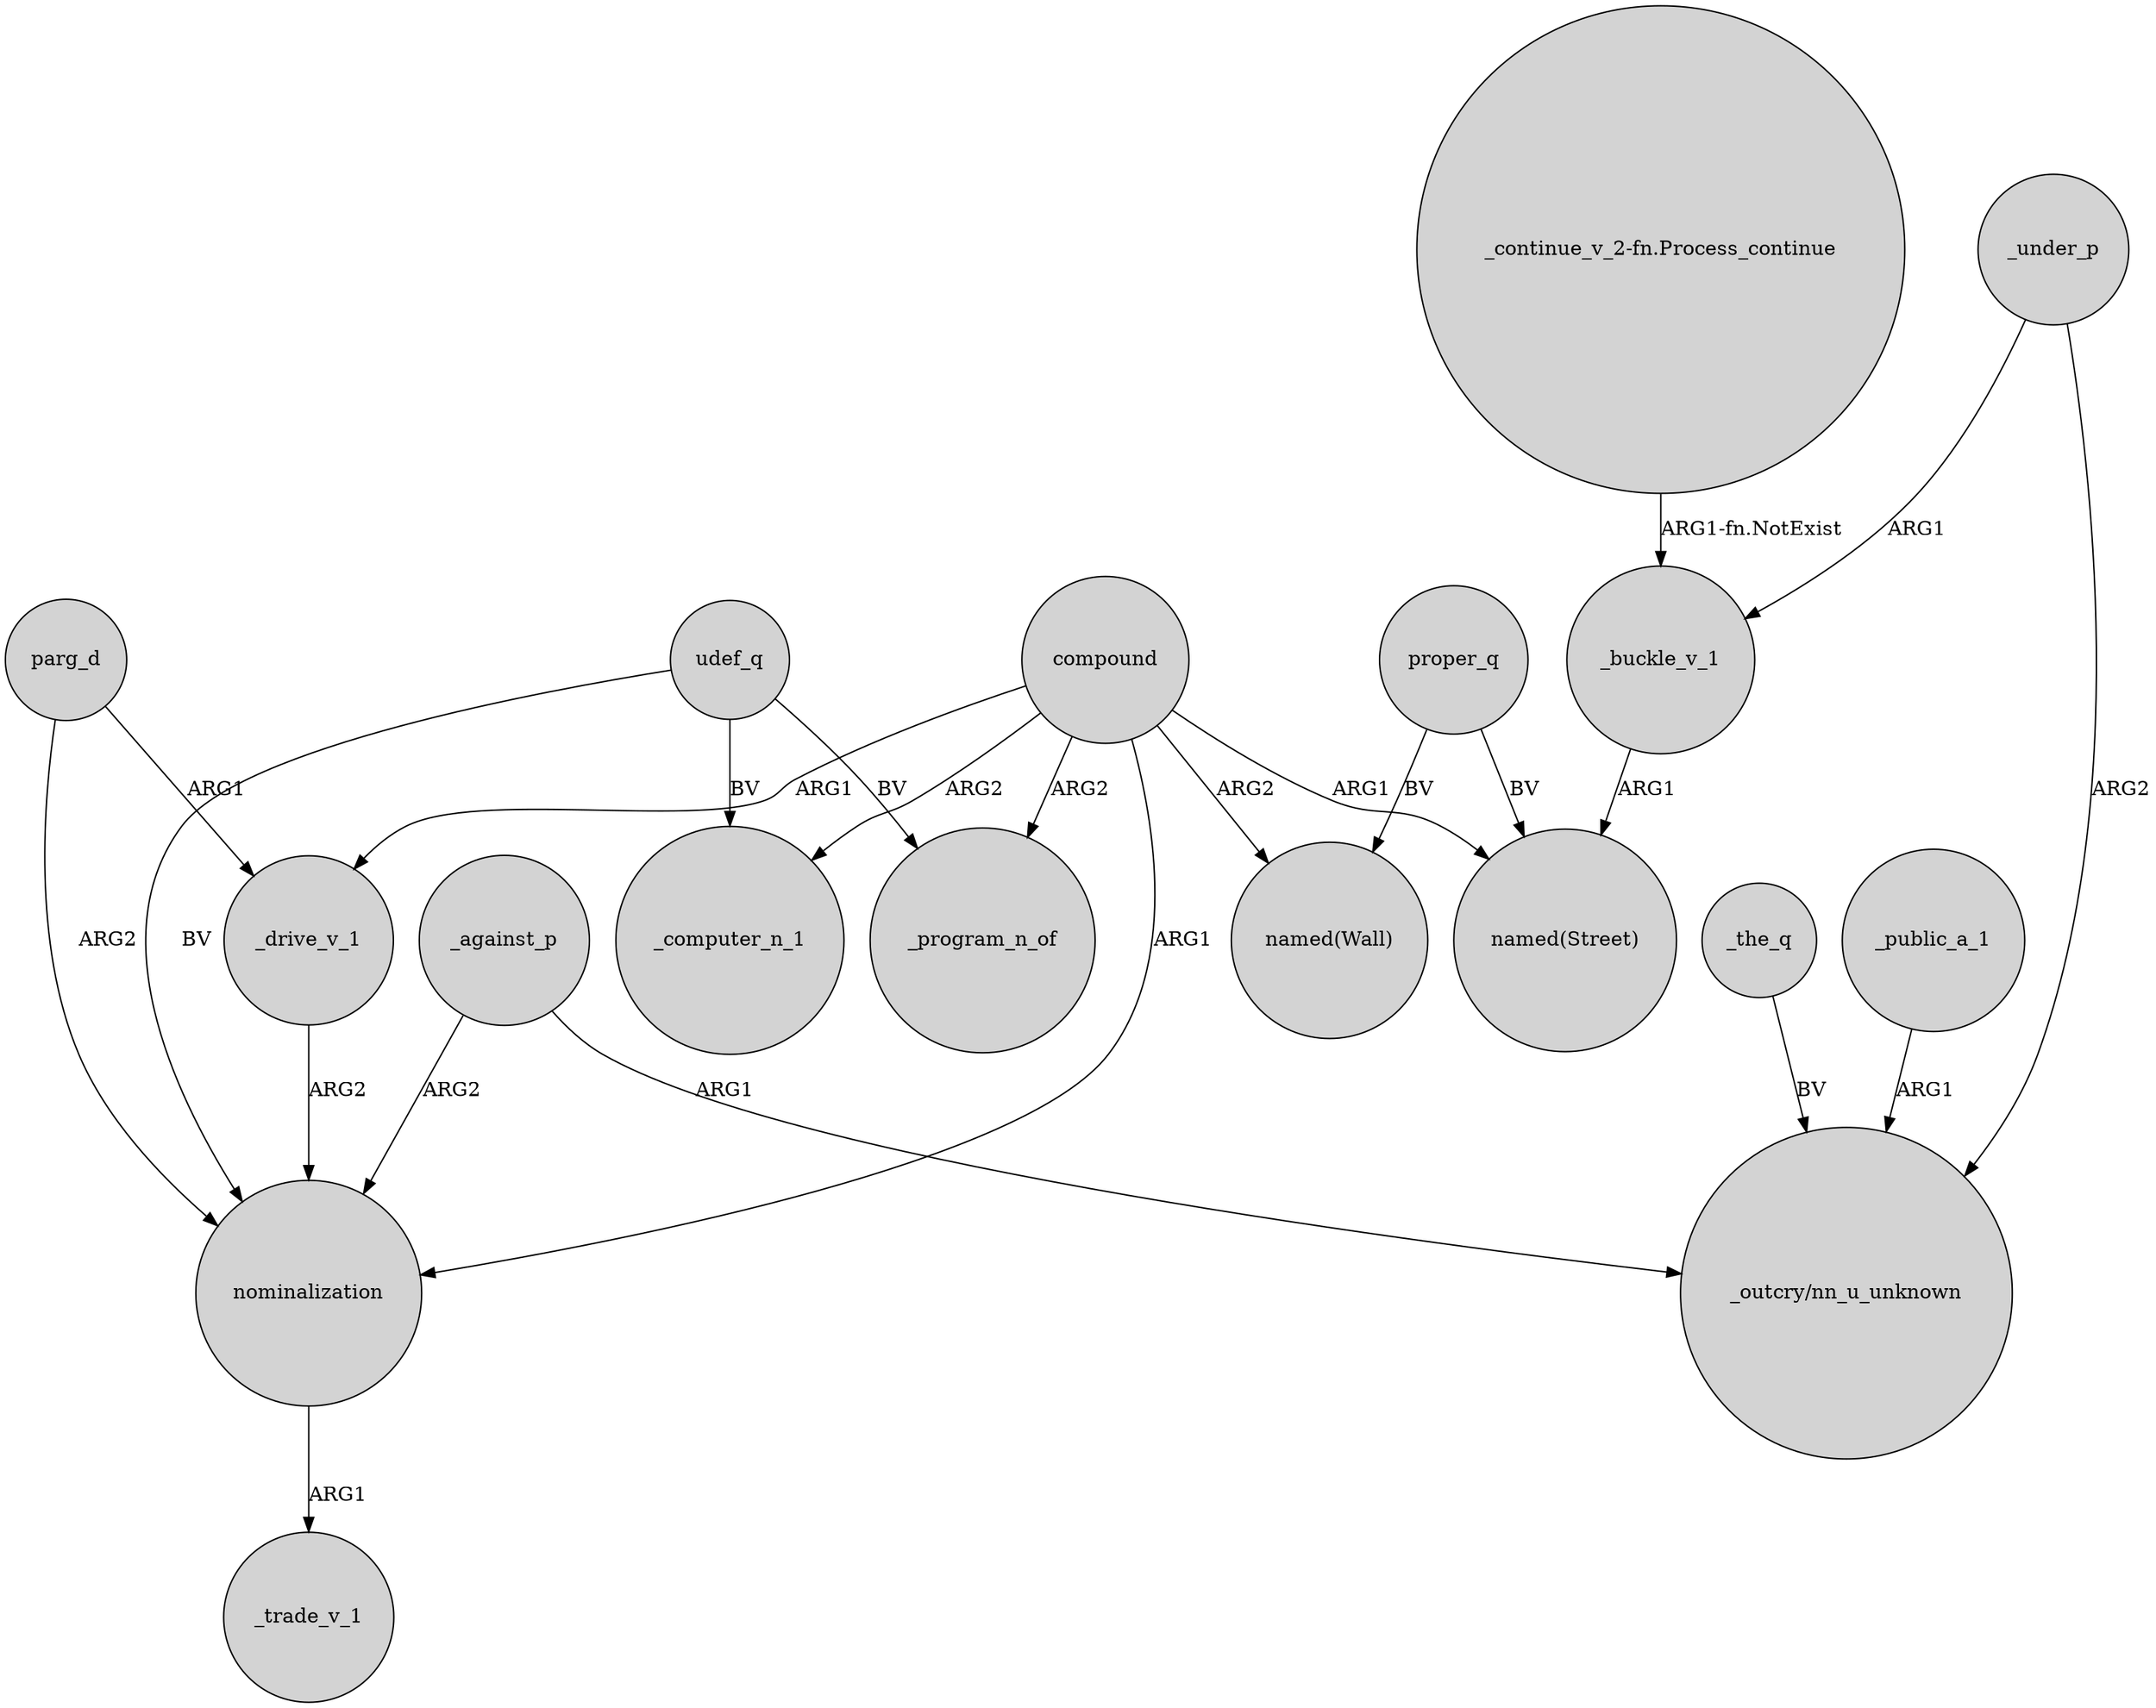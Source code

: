 digraph {
	node [shape=circle style=filled]
	_drive_v_1 -> nominalization [label=ARG2]
	compound -> _program_n_of [label=ARG2]
	compound -> _drive_v_1 [label=ARG1]
	parg_d -> _drive_v_1 [label=ARG1]
	_against_p -> nominalization [label=ARG2]
	compound -> "named(Street)" [label=ARG1]
	proper_q -> "named(Wall)" [label=BV]
	_under_p -> _buckle_v_1 [label=ARG1]
	_against_p -> "_outcry/nn_u_unknown" [label=ARG1]
	udef_q -> _program_n_of [label=BV]
	_buckle_v_1 -> "named(Street)" [label=ARG1]
	nominalization -> _trade_v_1 [label=ARG1]
	udef_q -> _computer_n_1 [label=BV]
	compound -> _computer_n_1 [label=ARG2]
	proper_q -> "named(Street)" [label=BV]
	compound -> "named(Wall)" [label=ARG2]
	"_continue_v_2-fn.Process_continue" -> _buckle_v_1 [label="ARG1-fn.NotExist"]
	parg_d -> nominalization [label=ARG2]
	udef_q -> nominalization [label=BV]
	_under_p -> "_outcry/nn_u_unknown" [label=ARG2]
	_the_q -> "_outcry/nn_u_unknown" [label=BV]
	_public_a_1 -> "_outcry/nn_u_unknown" [label=ARG1]
	compound -> nominalization [label=ARG1]
}
